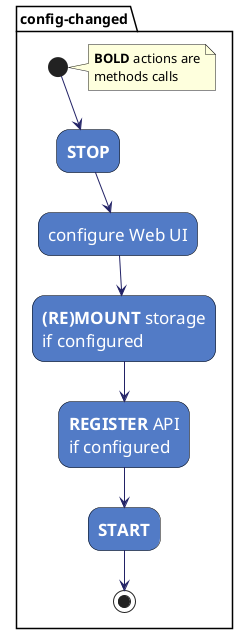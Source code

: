 @startuml

skinparam activity {
    FontColor          white
    AttributeFontColor white
    FontSize           17
    AttributeFontSize  15
    AttributeFontname  Droid Sans Mono
    BackgroundColor    #527BC6
    BorderColor        black
    ArrowColor         #222266
}

partition config-changed {
note right: <b>BOLD</b> actions are\nmethods calls
(*) --> "<b>STOP</b>"
--> "configure Web UI"
--> "<b>(RE)MOUNT</b> storage\nif configured"
--> "<b>REGISTER</b> API\nif configured"
--> "<b>START</b>"
--> (*)
}

@enduml